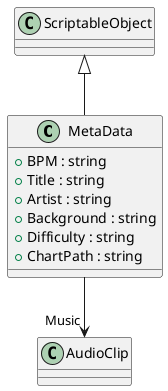 @startuml
class MetaData {
    + BPM : string
    + Title : string
    + Artist : string
    + Background : string
    + Difficulty : string
    + ChartPath : string
}
ScriptableObject <|-- MetaData
MetaData --> "Music" AudioClip
@enduml
